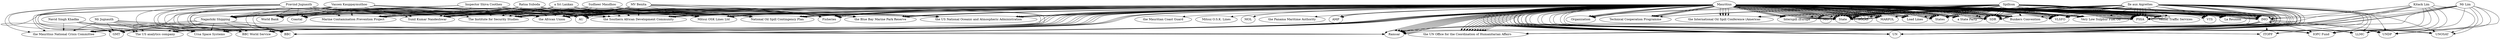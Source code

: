 // The Round Table
digraph {
	Mauritius
	Ramsar
	Mauritius -> Ramsar
	Mauritius
	Ramsar
	Mauritius -> Ramsar
	"Nagashiki Shipping"
	Ramsar
	"Nagashiki Shipping" -> Ramsar
	"Pravind Jugnauth"
	Ramsar
	"Pravind Jugnauth" -> Ramsar
	"Navid Singh Khadka"
	Ramsar
	"Navid Singh Khadka" -> Ramsar
	"Mr Jugnauth"
	Ramsar
	"Mr Jugnauth" -> Ramsar
	Mauritius
	Ramsar
	Mauritius -> Ramsar
	"Vassen Kauppaymuthoo"
	Ramsar
	"Vassen Kauppaymuthoo" -> Ramsar
	Mauritius
	GMT
	Mauritius -> GMT
	Mauritius
	GMT
	Mauritius -> GMT
	"Nagashiki Shipping"
	GMT
	"Nagashiki Shipping" -> GMT
	"Pravind Jugnauth"
	GMT
	"Pravind Jugnauth" -> GMT
	"Navid Singh Khadka"
	GMT
	"Navid Singh Khadka" -> GMT
	"Mr Jugnauth"
	GMT
	"Mr Jugnauth" -> GMT
	Mauritius
	GMT
	Mauritius -> GMT
	"Vassen Kauppaymuthoo"
	GMT
	"Vassen Kauppaymuthoo" -> GMT
	Mauritius
	"the Mauritius National Crisis Committee"
	Mauritius -> "the Mauritius National Crisis Committee"
	Mauritius
	"the Mauritius National Crisis Committee"
	Mauritius -> "the Mauritius National Crisis Committee"
	"Nagashiki Shipping"
	"the Mauritius National Crisis Committee"
	"Nagashiki Shipping" -> "the Mauritius National Crisis Committee"
	"Pravind Jugnauth"
	"the Mauritius National Crisis Committee"
	"Pravind Jugnauth" -> "the Mauritius National Crisis Committee"
	"Navid Singh Khadka"
	"the Mauritius National Crisis Committee"
	"Navid Singh Khadka" -> "the Mauritius National Crisis Committee"
	"Mr Jugnauth"
	"the Mauritius National Crisis Committee"
	"Mr Jugnauth" -> "the Mauritius National Crisis Committee"
	Mauritius
	"the Mauritius National Crisis Committee"
	Mauritius -> "the Mauritius National Crisis Committee"
	"Vassen Kauppaymuthoo"
	"the Mauritius National Crisis Committee"
	"Vassen Kauppaymuthoo" -> "the Mauritius National Crisis Committee"
	Mauritius
	"The US analytics company"
	Mauritius -> "The US analytics company"
	Mauritius
	"The US analytics company"
	Mauritius -> "The US analytics company"
	"Nagashiki Shipping"
	"The US analytics company"
	"Nagashiki Shipping" -> "The US analytics company"
	"Pravind Jugnauth"
	"The US analytics company"
	"Pravind Jugnauth" -> "The US analytics company"
	"Navid Singh Khadka"
	"The US analytics company"
	"Navid Singh Khadka" -> "The US analytics company"
	"Mr Jugnauth"
	"The US analytics company"
	"Mr Jugnauth" -> "The US analytics company"
	Mauritius
	"The US analytics company"
	Mauritius -> "The US analytics company"
	"Vassen Kauppaymuthoo"
	"The US analytics company"
	"Vassen Kauppaymuthoo" -> "The US analytics company"
	Mauritius
	"Ursa Space Systems"
	Mauritius -> "Ursa Space Systems"
	Mauritius
	"Ursa Space Systems"
	Mauritius -> "Ursa Space Systems"
	"Nagashiki Shipping"
	"Ursa Space Systems"
	"Nagashiki Shipping" -> "Ursa Space Systems"
	"Pravind Jugnauth"
	"Ursa Space Systems"
	"Pravind Jugnauth" -> "Ursa Space Systems"
	"Navid Singh Khadka"
	"Ursa Space Systems"
	"Navid Singh Khadka" -> "Ursa Space Systems"
	"Mr Jugnauth"
	"Ursa Space Systems"
	"Mr Jugnauth" -> "Ursa Space Systems"
	Mauritius
	"Ursa Space Systems"
	Mauritius -> "Ursa Space Systems"
	"Vassen Kauppaymuthoo"
	"Ursa Space Systems"
	"Vassen Kauppaymuthoo" -> "Ursa Space Systems"
	Mauritius
	"BBC World Service"
	Mauritius -> "BBC World Service"
	Mauritius
	"BBC World Service"
	Mauritius -> "BBC World Service"
	"Nagashiki Shipping"
	"BBC World Service"
	"Nagashiki Shipping" -> "BBC World Service"
	"Pravind Jugnauth"
	"BBC World Service"
	"Pravind Jugnauth" -> "BBC World Service"
	"Navid Singh Khadka"
	"BBC World Service"
	"Navid Singh Khadka" -> "BBC World Service"
	"Mr Jugnauth"
	"BBC World Service"
	"Mr Jugnauth" -> "BBC World Service"
	Mauritius
	"BBC World Service"
	Mauritius -> "BBC World Service"
	"Vassen Kauppaymuthoo"
	"BBC World Service"
	"Vassen Kauppaymuthoo" -> "BBC World Service"
	Mauritius
	BBC
	Mauritius -> BBC
	Mauritius
	BBC
	Mauritius -> BBC
	"Nagashiki Shipping"
	BBC
	"Nagashiki Shipping" -> BBC
	"Pravind Jugnauth"
	BBC
	"Pravind Jugnauth" -> BBC
	"Navid Singh Khadka"
	BBC
	"Navid Singh Khadka" -> BBC
	"Mr Jugnauth"
	BBC
	"Mr Jugnauth" -> BBC
	Mauritius
	BBC
	Mauritius -> BBC
	"Vassen Kauppaymuthoo"
	BBC
	"Vassen Kauppaymuthoo" -> BBC
	Mauritius
	MO
	Mauritius -> MO
	"Ile aux Aigrettes"
	MO
	"Ile aux Aigrettes" -> MO
	Mauritius
	MO
	Mauritius -> MO
	Mauritius
	MO
	Mauritius -> MO
	Mauritius
	MO
	Mauritius -> MO
	Spillcon
	MO
	Spillcon -> MO
	Mauritius
	"the UN Office for the Coordination of Humanitarian Affairs"
	Mauritius -> "the UN Office for the Coordination of Humanitarian Affairs"
	"Ile aux Aigrettes"
	"the UN Office for the Coordination of Humanitarian Affairs"
	"Ile aux Aigrettes" -> "the UN Office for the Coordination of Humanitarian Affairs"
	Mauritius
	"the UN Office for the Coordination of Humanitarian Affairs"
	Mauritius -> "the UN Office for the Coordination of Humanitarian Affairs"
	Mauritius
	"the UN Office for the Coordination of Humanitarian Affairs"
	Mauritius -> "the UN Office for the Coordination of Humanitarian Affairs"
	Mauritius
	"the UN Office for the Coordination of Humanitarian Affairs"
	Mauritius -> "the UN Office for the Coordination of Humanitarian Affairs"
	Spillcon
	"the UN Office for the Coordination of Humanitarian Affairs"
	Spillcon -> "the UN Office for the Coordination of Humanitarian Affairs"
	Mauritius
	UN
	Mauritius -> UN
	"Ile aux Aigrettes"
	UN
	"Ile aux Aigrettes" -> UN
	Mauritius
	UN
	Mauritius -> UN
	Mauritius
	UN
	Mauritius -> UN
	Mauritius
	UN
	Mauritius -> UN
	Spillcon
	UN
	Spillcon -> UN
	Mauritius
	IMO
	Mauritius -> IMO
	"Ile aux Aigrettes"
	IMO
	"Ile aux Aigrettes" -> IMO
	Mauritius
	IMO
	Mauritius -> IMO
	Mauritius
	IMO
	Mauritius -> IMO
	Mauritius
	IMO
	Mauritius -> IMO
	Spillcon
	IMO
	Spillcon -> IMO
	Mauritius
	"the UN Office for the Coordination of Humanitarian Affairs"
	Mauritius -> "the UN Office for the Coordination of Humanitarian Affairs"
	"Ile aux Aigrettes"
	"the UN Office for the Coordination of Humanitarian Affairs"
	"Ile aux Aigrettes" -> "the UN Office for the Coordination of Humanitarian Affairs"
	Mauritius
	"the UN Office for the Coordination of Humanitarian Affairs"
	Mauritius -> "the UN Office for the Coordination of Humanitarian Affairs"
	Mauritius
	"the UN Office for the Coordination of Humanitarian Affairs"
	Mauritius -> "the UN Office for the Coordination of Humanitarian Affairs"
	Mauritius
	"the UN Office for the Coordination of Humanitarian Affairs"
	Mauritius -> "the UN Office for the Coordination of Humanitarian Affairs"
	Spillcon
	"the UN Office for the Coordination of Humanitarian Affairs"
	Spillcon -> "the UN Office for the Coordination of Humanitarian Affairs"
	Mauritius
	UN
	Mauritius -> UN
	"Ile aux Aigrettes"
	UN
	"Ile aux Aigrettes" -> UN
	Mauritius
	UN
	Mauritius -> UN
	Mauritius
	UN
	Mauritius -> UN
	Mauritius
	UN
	Mauritius -> UN
	Spillcon
	UN
	Spillcon -> UN
	Mauritius
	State
	Mauritius -> State
	"Ile aux Aigrettes"
	State
	"Ile aux Aigrettes" -> State
	Mauritius
	State
	Mauritius -> State
	Mauritius
	State
	Mauritius -> State
	Mauritius
	State
	Mauritius -> State
	Spillcon
	State
	Spillcon -> State
	Mauritius
	Ramsar
	Mauritius -> Ramsar
	"Ile aux Aigrettes"
	Ramsar
	"Ile aux Aigrettes" -> Ramsar
	Mauritius
	Ramsar
	Mauritius -> Ramsar
	Mauritius
	Ramsar
	Mauritius -> Ramsar
	Mauritius
	Ramsar
	Mauritius -> Ramsar
	Spillcon
	Ramsar
	Spillcon -> Ramsar
	Mauritius
	SOLAS
	Mauritius -> SOLAS
	"Ile aux Aigrettes"
	SOLAS
	"Ile aux Aigrettes" -> SOLAS
	Mauritius
	SOLAS
	Mauritius -> SOLAS
	Mauritius
	SOLAS
	Mauritius -> SOLAS
	Mauritius
	SOLAS
	Mauritius -> SOLAS
	Spillcon
	SOLAS
	Spillcon -> SOLAS
	Mauritius
	MARPOL
	Mauritius -> MARPOL
	"Ile aux Aigrettes"
	MARPOL
	"Ile aux Aigrettes" -> MARPOL
	Mauritius
	MARPOL
	Mauritius -> MARPOL
	Mauritius
	MARPOL
	Mauritius -> MARPOL
	Mauritius
	MARPOL
	Mauritius -> MARPOL
	Spillcon
	MARPOL
	Spillcon -> MARPOL
	Mauritius
	"Load Lines"
	Mauritius -> "Load Lines"
	"Ile aux Aigrettes"
	"Load Lines"
	"Ile aux Aigrettes" -> "Load Lines"
	Mauritius
	"Load Lines"
	Mauritius -> "Load Lines"
	Mauritius
	"Load Lines"
	Mauritius -> "Load Lines"
	Mauritius
	"Load Lines"
	Mauritius -> "Load Lines"
	Spillcon
	"Load Lines"
	Spillcon -> "Load Lines"
	Mauritius
	State
	Mauritius -> State
	"Ile aux Aigrettes"
	State
	"Ile aux Aigrettes" -> State
	Mauritius
	State
	Mauritius -> State
	Mauritius
	State
	Mauritius -> State
	Mauritius
	State
	Mauritius -> State
	Spillcon
	State
	Spillcon -> State
	Mauritius
	State
	Mauritius -> State
	"Ile aux Aigrettes"
	State
	"Ile aux Aigrettes" -> State
	Mauritius
	State
	Mauritius -> State
	Mauritius
	State
	Mauritius -> State
	Mauritius
	State
	Mauritius -> State
	Spillcon
	State
	Spillcon -> State
	Mauritius
	States
	Mauritius -> States
	"Ile aux Aigrettes"
	States
	"Ile aux Aigrettes" -> States
	Mauritius
	States
	Mauritius -> States
	Mauritius
	States
	Mauritius -> States
	Mauritius
	States
	Mauritius -> States
	Spillcon
	States
	Spillcon -> States
	Mauritius
	State
	Mauritius -> State
	"Ile aux Aigrettes"
	State
	"Ile aux Aigrettes" -> State
	Mauritius
	State
	Mauritius -> State
	Mauritius
	State
	Mauritius -> State
	Mauritius
	State
	Mauritius -> State
	Spillcon
	State
	Spillcon -> State
	Mauritius
	"a State Party"
	Mauritius -> "a State Party"
	"Ile aux Aigrettes"
	"a State Party"
	"Ile aux Aigrettes" -> "a State Party"
	Mauritius
	"a State Party"
	Mauritius -> "a State Party"
	Mauritius
	"a State Party"
	Mauritius -> "a State Party"
	Mauritius
	"a State Party"
	Mauritius -> "a State Party"
	Spillcon
	"a State Party"
	Spillcon -> "a State Party"
	Mauritius
	SDR
	Mauritius -> SDR
	"Ile aux Aigrettes"
	SDR
	"Ile aux Aigrettes" -> SDR
	Mauritius
	SDR
	Mauritius -> SDR
	Mauritius
	SDR
	Mauritius -> SDR
	Mauritius
	SDR
	Mauritius -> SDR
	Spillcon
	SDR
	Spillcon -> SDR
	Mauritius
	"Bunkers Convention"
	Mauritius -> "Bunkers Convention"
	"Ile aux Aigrettes"
	"Bunkers Convention"
	"Ile aux Aigrettes" -> "Bunkers Convention"
	Mauritius
	"Bunkers Convention"
	Mauritius -> "Bunkers Convention"
	Mauritius
	"Bunkers Convention"
	Mauritius -> "Bunkers Convention"
	Mauritius
	"Bunkers Convention"
	Mauritius -> "Bunkers Convention"
	Spillcon
	"Bunkers Convention"
	Spillcon -> "Bunkers Convention"
	Mauritius
	SDR
	Mauritius -> SDR
	"Ile aux Aigrettes"
	SDR
	"Ile aux Aigrettes" -> SDR
	Mauritius
	SDR
	Mauritius -> SDR
	Mauritius
	SDR
	Mauritius -> SDR
	Mauritius
	SDR
	Mauritius -> SDR
	Spillcon
	SDR
	Spillcon -> SDR
	Mauritius
	SDR
	Mauritius -> SDR
	"Ile aux Aigrettes"
	SDR
	"Ile aux Aigrettes" -> SDR
	Mauritius
	SDR
	Mauritius -> SDR
	Mauritius
	SDR
	Mauritius -> SDR
	Mauritius
	SDR
	Mauritius -> SDR
	Spillcon
	SDR
	Spillcon -> SDR
	Mauritius
	VLSFO
	Mauritius -> VLSFO
	"Ile aux Aigrettes"
	VLSFO
	"Ile aux Aigrettes" -> VLSFO
	Mauritius
	VLSFO
	Mauritius -> VLSFO
	Mauritius
	VLSFO
	Mauritius -> VLSFO
	Mauritius
	VLSFO
	Mauritius -> VLSFO
	Spillcon
	VLSFO
	Spillcon -> VLSFO
	Mauritius
	"Very Low Sulphur Fuel Oil"
	Mauritius -> "Very Low Sulphur Fuel Oil"
	"Ile aux Aigrettes"
	"Very Low Sulphur Fuel Oil"
	"Ile aux Aigrettes" -> "Very Low Sulphur Fuel Oil"
	Mauritius
	"Very Low Sulphur Fuel Oil"
	Mauritius -> "Very Low Sulphur Fuel Oil"
	Mauritius
	"Very Low Sulphur Fuel Oil"
	Mauritius -> "Very Low Sulphur Fuel Oil"
	Mauritius
	"Very Low Sulphur Fuel Oil"
	Mauritius -> "Very Low Sulphur Fuel Oil"
	Spillcon
	"Very Low Sulphur Fuel Oil"
	Spillcon -> "Very Low Sulphur Fuel Oil"
	Mauritius
	VLSFO
	Mauritius -> VLSFO
	"Ile aux Aigrettes"
	VLSFO
	"Ile aux Aigrettes" -> VLSFO
	Mauritius
	VLSFO
	Mauritius -> VLSFO
	Mauritius
	VLSFO
	Mauritius -> VLSFO
	Mauritius
	VLSFO
	Mauritius -> VLSFO
	Spillcon
	VLSFO
	Spillcon -> VLSFO
	Mauritius
	PSSA
	Mauritius -> PSSA
	"Ile aux Aigrettes"
	PSSA
	"Ile aux Aigrettes" -> PSSA
	Mauritius
	PSSA
	Mauritius -> PSSA
	Mauritius
	PSSA
	Mauritius -> PSSA
	Mauritius
	PSSA
	Mauritius -> PSSA
	Spillcon
	PSSA
	Spillcon -> PSSA
	Mauritius
	PSSA
	Mauritius -> PSSA
	"Ile aux Aigrettes"
	PSSA
	"Ile aux Aigrettes" -> PSSA
	Mauritius
	PSSA
	Mauritius -> PSSA
	Mauritius
	PSSA
	Mauritius -> PSSA
	Mauritius
	PSSA
	Mauritius -> PSSA
	Spillcon
	PSSA
	Spillcon -> PSSA
	Mauritius
	PSSA
	Mauritius -> PSSA
	"Ile aux Aigrettes"
	PSSA
	"Ile aux Aigrettes" -> PSSA
	Mauritius
	PSSA
	Mauritius -> PSSA
	Mauritius
	PSSA
	Mauritius -> PSSA
	Mauritius
	PSSA
	Mauritius -> PSSA
	Spillcon
	PSSA
	Spillcon -> PSSA
	Mauritius
	PSSA
	Mauritius -> PSSA
	"Ile aux Aigrettes"
	PSSA
	"Ile aux Aigrettes" -> PSSA
	Mauritius
	PSSA
	Mauritius -> PSSA
	Mauritius
	PSSA
	Mauritius -> PSSA
	Mauritius
	PSSA
	Mauritius -> PSSA
	Spillcon
	PSSA
	Spillcon -> PSSA
	Mauritius
	"Vessel Traffic Services"
	Mauritius -> "Vessel Traffic Services"
	"Ile aux Aigrettes"
	"Vessel Traffic Services"
	"Ile aux Aigrettes" -> "Vessel Traffic Services"
	Mauritius
	"Vessel Traffic Services"
	Mauritius -> "Vessel Traffic Services"
	Mauritius
	"Vessel Traffic Services"
	Mauritius -> "Vessel Traffic Services"
	Mauritius
	"Vessel Traffic Services"
	Mauritius -> "Vessel Traffic Services"
	Spillcon
	"Vessel Traffic Services"
	Spillcon -> "Vessel Traffic Services"
	Mauritius
	VTS
	Mauritius -> VTS
	"Ile aux Aigrettes"
	VTS
	"Ile aux Aigrettes" -> VTS
	Mauritius
	VTS
	Mauritius -> VTS
	Mauritius
	VTS
	Mauritius -> VTS
	Mauritius
	VTS
	Mauritius -> VTS
	Spillcon
	VTS
	Spillcon -> VTS
	Mauritius
	PSSA
	Mauritius -> PSSA
	"Ile aux Aigrettes"
	PSSA
	"Ile aux Aigrettes" -> PSSA
	Mauritius
	PSSA
	Mauritius -> PSSA
	Mauritius
	PSSA
	Mauritius -> PSSA
	Mauritius
	PSSA
	Mauritius -> PSSA
	Spillcon
	PSSA
	Spillcon -> PSSA
	Mauritius
	"La Reunion"
	Mauritius -> "La Reunion"
	"Ile aux Aigrettes"
	"La Reunion"
	"Ile aux Aigrettes" -> "La Reunion"
	Mauritius
	"La Reunion"
	Mauritius -> "La Reunion"
	Mauritius
	"La Reunion"
	Mauritius -> "La Reunion"
	Mauritius
	"La Reunion"
	Mauritius -> "La Reunion"
	Spillcon
	"La Reunion"
	Spillcon -> "La Reunion"
	Mauritius
	State
	Mauritius -> State
	"Ile aux Aigrettes"
	State
	"Ile aux Aigrettes" -> State
	Mauritius
	State
	Mauritius -> State
	Mauritius
	State
	Mauritius -> State
	Mauritius
	State
	Mauritius -> State
	Spillcon
	State
	Spillcon -> State
	Mauritius
	Organization
	Mauritius -> Organization
	"Ile aux Aigrettes"
	Organization
	"Ile aux Aigrettes" -> Organization
	Mauritius
	Organization
	Mauritius -> Organization
	Mauritius
	Organization
	Mauritius -> Organization
	Mauritius
	Organization
	Mauritius -> Organization
	Spillcon
	Organization
	Spillcon -> Organization
	Mauritius
	IMO
	Mauritius -> IMO
	"Ile aux Aigrettes"
	IMO
	"Ile aux Aigrettes" -> IMO
	Mauritius
	IMO
	Mauritius -> IMO
	Mauritius
	IMO
	Mauritius -> IMO
	Mauritius
	IMO
	Mauritius -> IMO
	Spillcon
	IMO
	Spillcon -> IMO
	Mauritius
	"Technical Cooperation Programme"
	Mauritius -> "Technical Cooperation Programme"
	"Ile aux Aigrettes"
	"Technical Cooperation Programme"
	"Ile aux Aigrettes" -> "Technical Cooperation Programme"
	Mauritius
	"Technical Cooperation Programme"
	Mauritius -> "Technical Cooperation Programme"
	Mauritius
	"Technical Cooperation Programme"
	Mauritius -> "Technical Cooperation Programme"
	Mauritius
	"Technical Cooperation Programme"
	Mauritius -> "Technical Cooperation Programme"
	Spillcon
	"Technical Cooperation Programme"
	Spillcon -> "Technical Cooperation Programme"
	Mauritius
	IMO
	Mauritius -> IMO
	"Ile aux Aigrettes"
	IMO
	"Ile aux Aigrettes" -> IMO
	Mauritius
	IMO
	Mauritius -> IMO
	Mauritius
	IMO
	Mauritius -> IMO
	Mauritius
	IMO
	Mauritius -> IMO
	Spillcon
	IMO
	Spillcon -> IMO
	Mauritius
	State
	Mauritius -> State
	"Ile aux Aigrettes"
	State
	"Ile aux Aigrettes" -> State
	Mauritius
	State
	Mauritius -> State
	Mauritius
	State
	Mauritius -> State
	Mauritius
	State
	Mauritius -> State
	Spillcon
	State
	Spillcon -> State
	Mauritius
	States
	Mauritius -> States
	"Ile aux Aigrettes"
	States
	"Ile aux Aigrettes" -> States
	Mauritius
	States
	Mauritius -> States
	Mauritius
	States
	Mauritius -> States
	Mauritius
	States
	Mauritius -> States
	Spillcon
	States
	Spillcon -> States
	Mauritius
	"the International Oil Spill Conference (Americas"
	Mauritius -> "the International Oil Spill Conference (Americas"
	"Ile aux Aigrettes"
	"the International Oil Spill Conference (Americas"
	"Ile aux Aigrettes" -> "the International Oil Spill Conference (Americas"
	Mauritius
	"the International Oil Spill Conference (Americas"
	Mauritius -> "the International Oil Spill Conference (Americas"
	Mauritius
	"the International Oil Spill Conference (Americas"
	Mauritius -> "the International Oil Spill Conference (Americas"
	Mauritius
	"the International Oil Spill Conference (Americas"
	Mauritius -> "the International Oil Spill Conference (Americas"
	Spillcon
	"the International Oil Spill Conference (Americas"
	Spillcon -> "the International Oil Spill Conference (Americas"
	Mauritius
	"Interspill (Europe"
	Mauritius -> "Interspill (Europe"
	"Ile aux Aigrettes"
	"Interspill (Europe"
	"Ile aux Aigrettes" -> "Interspill (Europe"
	Mauritius
	"Interspill (Europe"
	Mauritius -> "Interspill (Europe"
	Mauritius
	"Interspill (Europe"
	Mauritius -> "Interspill (Europe"
	Mauritius
	"Interspill (Europe"
	Mauritius -> "Interspill (Europe"
	Spillcon
	"Interspill (Europe"
	Spillcon -> "Interspill (Europe"
	Mauritius
	"the Mauritian Coast Guard"
	Mauritius -> "the Mauritian Coast Guard"
	Mauritius
	"Mitsui O.S.K. Lines"
	Mauritius -> "Mitsui O.S.K. Lines"
	Mauritius
	MOL
	Mauritius -> MOL
	Mauritius
	"the Panama Maritime Authority"
	Mauritius -> "the Panama Maritime Authority"
	Mauritius
	AMP
	Mauritius -> AMP
	Mauritius
	AMP
	Mauritius -> AMP
	IMO
	"the UN Office for the Coordination of Humanitarian Affairs"
	IMO -> "the UN Office for the Coordination of Humanitarian Affairs"
	"Ile aux Aigrettes"
	"the UN Office for the Coordination of Humanitarian Affairs"
	"Ile aux Aigrettes" -> "the UN Office for the Coordination of Humanitarian Affairs"
	"Kitack Lim"
	"the UN Office for the Coordination of Humanitarian Affairs"
	"Kitack Lim" -> "the UN Office for the Coordination of Humanitarian Affairs"
	"Mr Lim"
	"the UN Office for the Coordination of Humanitarian Affairs"
	"Mr Lim" -> "the UN Office for the Coordination of Humanitarian Affairs"
	Mauritius
	"the UN Office for the Coordination of Humanitarian Affairs"
	Mauritius -> "the UN Office for the Coordination of Humanitarian Affairs"
	Mauritius
	"the UN Office for the Coordination of Humanitarian Affairs"
	Mauritius -> "the UN Office for the Coordination of Humanitarian Affairs"
	IMO
	UN
	IMO -> UN
	"Ile aux Aigrettes"
	UN
	"Ile aux Aigrettes" -> UN
	"Kitack Lim"
	UN
	"Kitack Lim" -> UN
	"Mr Lim"
	UN
	"Mr Lim" -> UN
	Mauritius
	UN
	Mauritius -> UN
	Mauritius
	UN
	Mauritius -> UN
	IMO
	Ramsar
	IMO -> Ramsar
	"Ile aux Aigrettes"
	Ramsar
	"Ile aux Aigrettes" -> Ramsar
	"Kitack Lim"
	Ramsar
	"Kitack Lim" -> Ramsar
	"Mr Lim"
	Ramsar
	"Mr Lim" -> Ramsar
	Mauritius
	Ramsar
	Mauritius -> Ramsar
	Mauritius
	Ramsar
	Mauritius -> Ramsar
	IMO
	UN
	IMO -> UN
	"Ile aux Aigrettes"
	UN
	"Ile aux Aigrettes" -> UN
	"Kitack Lim"
	UN
	"Kitack Lim" -> UN
	"Mr Lim"
	UN
	"Mr Lim" -> UN
	Mauritius
	UN
	Mauritius -> UN
	Mauritius
	UN
	Mauritius -> UN
	IMO
	UNDP
	IMO -> UNDP
	"Ile aux Aigrettes"
	UNDP
	"Ile aux Aigrettes" -> UNDP
	"Kitack Lim"
	UNDP
	"Kitack Lim" -> UNDP
	"Mr Lim"
	UNDP
	"Mr Lim" -> UNDP
	Mauritius
	UNDP
	Mauritius -> UNDP
	Mauritius
	UNDP
	Mauritius -> UNDP
	IMO
	UNOSAT
	IMO -> UNOSAT
	"Ile aux Aigrettes"
	UNOSAT
	"Ile aux Aigrettes" -> UNOSAT
	"Kitack Lim"
	UNOSAT
	"Kitack Lim" -> UNOSAT
	"Mr Lim"
	UNOSAT
	"Mr Lim" -> UNOSAT
	Mauritius
	UNOSAT
	Mauritius -> UNOSAT
	Mauritius
	UNOSAT
	Mauritius -> UNOSAT
	IMO
	ITOPF
	IMO -> ITOPF
	"Ile aux Aigrettes"
	ITOPF
	"Ile aux Aigrettes" -> ITOPF
	"Kitack Lim"
	ITOPF
	"Kitack Lim" -> ITOPF
	"Mr Lim"
	ITOPF
	"Mr Lim" -> ITOPF
	Mauritius
	ITOPF
	Mauritius -> ITOPF
	Mauritius
	ITOPF
	Mauritius -> ITOPF
	IMO
	IMO
	IMO -> IMO
	"Ile aux Aigrettes"
	IMO
	"Ile aux Aigrettes" -> IMO
	"Kitack Lim"
	IMO
	"Kitack Lim" -> IMO
	"Mr Lim"
	IMO
	"Mr Lim" -> IMO
	Mauritius
	IMO
	Mauritius -> IMO
	Mauritius
	IMO
	Mauritius -> IMO
	IMO
	LLMC
	IMO -> LLMC
	"Ile aux Aigrettes"
	LLMC
	"Ile aux Aigrettes" -> LLMC
	"Kitack Lim"
	LLMC
	"Kitack Lim" -> LLMC
	"Mr Lim"
	LLMC
	"Mr Lim" -> LLMC
	Mauritius
	LLMC
	Mauritius -> LLMC
	Mauritius
	LLMC
	Mauritius -> LLMC
	IMO
	"IOPC Fund"
	IMO -> "IOPC Fund"
	"Ile aux Aigrettes"
	"IOPC Fund"
	"Ile aux Aigrettes" -> "IOPC Fund"
	"Kitack Lim"
	"IOPC Fund"
	"Kitack Lim" -> "IOPC Fund"
	"Mr Lim"
	"IOPC Fund"
	"Mr Lim" -> "IOPC Fund"
	Mauritius
	"IOPC Fund"
	Mauritius -> "IOPC Fund"
	Mauritius
	"IOPC Fund"
	Mauritius -> "IOPC Fund"
	Mauritius
	"Nagashiki Shipping"
	Mauritius -> "Nagashiki Shipping"
	Mauritius
	"Nagashiki Shipping"
	Mauritius -> "Nagashiki Shipping"
	"Pravind Jugnauth"
	"Nagashiki Shipping"
	"Pravind Jugnauth" -> "Nagashiki Shipping"
	"Sudheer Maudhoo"
	"Nagashiki Shipping"
	"Sudheer Maudhoo" -> "Nagashiki Shipping"
	Mauritius
	"Nagashiki Shipping"
	Mauritius -> "Nagashiki Shipping"
	Mauritius
	"Nagashiki Shipping"
	Mauritius -> "Nagashiki Shipping"
	"Vassen Kauppaymuthoo"
	"Nagashiki Shipping"
	"Vassen Kauppaymuthoo" -> "Nagashiki Shipping"
	"MV Benita"
	"Nagashiki Shipping"
	"MV Benita" -> "Nagashiki Shipping"
	"Inspector Shiva Coothen"
	"Nagashiki Shipping"
	"Inspector Shiva Coothen" -> "Nagashiki Shipping"
	"Ratna Suboda"
	"Nagashiki Shipping"
	"Ratna Suboda" -> "Nagashiki Shipping"
	"a Sri Lankan"
	"Nagashiki Shipping"
	"a Sri Lankan" -> "Nagashiki Shipping"
	Mauritius
	"Mitsui OSK Lines Ltd"
	Mauritius -> "Mitsui OSK Lines Ltd"
	Mauritius
	"Mitsui OSK Lines Ltd"
	Mauritius -> "Mitsui OSK Lines Ltd"
	"Pravind Jugnauth"
	"Mitsui OSK Lines Ltd"
	"Pravind Jugnauth" -> "Mitsui OSK Lines Ltd"
	"Sudheer Maudhoo"
	"Mitsui OSK Lines Ltd"
	"Sudheer Maudhoo" -> "Mitsui OSK Lines Ltd"
	Mauritius
	"Mitsui OSK Lines Ltd"
	Mauritius -> "Mitsui OSK Lines Ltd"
	Mauritius
	"Mitsui OSK Lines Ltd"
	Mauritius -> "Mitsui OSK Lines Ltd"
	"Vassen Kauppaymuthoo"
	"Mitsui OSK Lines Ltd"
	"Vassen Kauppaymuthoo" -> "Mitsui OSK Lines Ltd"
	"MV Benita"
	"Mitsui OSK Lines Ltd"
	"MV Benita" -> "Mitsui OSK Lines Ltd"
	"Inspector Shiva Coothen"
	"Mitsui OSK Lines Ltd"
	"Inspector Shiva Coothen" -> "Mitsui OSK Lines Ltd"
	"Ratna Suboda"
	"Mitsui OSK Lines Ltd"
	"Ratna Suboda" -> "Mitsui OSK Lines Ltd"
	"a Sri Lankan"
	"Mitsui OSK Lines Ltd"
	"a Sri Lankan" -> "Mitsui OSK Lines Ltd"
	Mauritius
	"National Oil Spill Contingency Plan"
	Mauritius -> "National Oil Spill Contingency Plan"
	Mauritius
	"National Oil Spill Contingency Plan"
	Mauritius -> "National Oil Spill Contingency Plan"
	"Pravind Jugnauth"
	"National Oil Spill Contingency Plan"
	"Pravind Jugnauth" -> "National Oil Spill Contingency Plan"
	"Sudheer Maudhoo"
	"National Oil Spill Contingency Plan"
	"Sudheer Maudhoo" -> "National Oil Spill Contingency Plan"
	Mauritius
	"National Oil Spill Contingency Plan"
	Mauritius -> "National Oil Spill Contingency Plan"
	Mauritius
	"National Oil Spill Contingency Plan"
	Mauritius -> "National Oil Spill Contingency Plan"
	"Vassen Kauppaymuthoo"
	"National Oil Spill Contingency Plan"
	"Vassen Kauppaymuthoo" -> "National Oil Spill Contingency Plan"
	"MV Benita"
	"National Oil Spill Contingency Plan"
	"MV Benita" -> "National Oil Spill Contingency Plan"
	"Inspector Shiva Coothen"
	"National Oil Spill Contingency Plan"
	"Inspector Shiva Coothen" -> "National Oil Spill Contingency Plan"
	"Ratna Suboda"
	"National Oil Spill Contingency Plan"
	"Ratna Suboda" -> "National Oil Spill Contingency Plan"
	"a Sri Lankan"
	"National Oil Spill Contingency Plan"
	"a Sri Lankan" -> "National Oil Spill Contingency Plan"
	Mauritius
	Fisheries
	Mauritius -> Fisheries
	Mauritius
	Fisheries
	Mauritius -> Fisheries
	"Pravind Jugnauth"
	Fisheries
	"Pravind Jugnauth" -> Fisheries
	"Sudheer Maudhoo"
	Fisheries
	"Sudheer Maudhoo" -> Fisheries
	Mauritius
	Fisheries
	Mauritius -> Fisheries
	Mauritius
	Fisheries
	Mauritius -> Fisheries
	"Vassen Kauppaymuthoo"
	Fisheries
	"Vassen Kauppaymuthoo" -> Fisheries
	"MV Benita"
	Fisheries
	"MV Benita" -> Fisheries
	"Inspector Shiva Coothen"
	Fisheries
	"Inspector Shiva Coothen" -> Fisheries
	"Ratna Suboda"
	Fisheries
	"Ratna Suboda" -> Fisheries
	"a Sri Lankan"
	Fisheries
	"a Sri Lankan" -> Fisheries
	Mauritius
	BBC
	Mauritius -> BBC
	Mauritius
	BBC
	Mauritius -> BBC
	"Pravind Jugnauth"
	BBC
	"Pravind Jugnauth" -> BBC
	"Sudheer Maudhoo"
	BBC
	"Sudheer Maudhoo" -> BBC
	Mauritius
	BBC
	Mauritius -> BBC
	Mauritius
	BBC
	Mauritius -> BBC
	"Vassen Kauppaymuthoo"
	BBC
	"Vassen Kauppaymuthoo" -> BBC
	"MV Benita"
	BBC
	"MV Benita" -> BBC
	"Inspector Shiva Coothen"
	BBC
	"Inspector Shiva Coothen" -> BBC
	"Ratna Suboda"
	BBC
	"Ratna Suboda" -> BBC
	"a Sri Lankan"
	BBC
	"a Sri Lankan" -> BBC
	Mauritius
	"the Blue Bay Marine Park Reserve"
	Mauritius -> "the Blue Bay Marine Park Reserve"
	Mauritius
	"the Blue Bay Marine Park Reserve"
	Mauritius -> "the Blue Bay Marine Park Reserve"
	"Pravind Jugnauth"
	"the Blue Bay Marine Park Reserve"
	"Pravind Jugnauth" -> "the Blue Bay Marine Park Reserve"
	"Sudheer Maudhoo"
	"the Blue Bay Marine Park Reserve"
	"Sudheer Maudhoo" -> "the Blue Bay Marine Park Reserve"
	Mauritius
	"the Blue Bay Marine Park Reserve"
	Mauritius -> "the Blue Bay Marine Park Reserve"
	Mauritius
	"the Blue Bay Marine Park Reserve"
	Mauritius -> "the Blue Bay Marine Park Reserve"
	"Vassen Kauppaymuthoo"
	"the Blue Bay Marine Park Reserve"
	"Vassen Kauppaymuthoo" -> "the Blue Bay Marine Park Reserve"
	"MV Benita"
	"the Blue Bay Marine Park Reserve"
	"MV Benita" -> "the Blue Bay Marine Park Reserve"
	"Inspector Shiva Coothen"
	"the Blue Bay Marine Park Reserve"
	"Inspector Shiva Coothen" -> "the Blue Bay Marine Park Reserve"
	"Ratna Suboda"
	"the Blue Bay Marine Park Reserve"
	"Ratna Suboda" -> "the Blue Bay Marine Park Reserve"
	"a Sri Lankan"
	"the Blue Bay Marine Park Reserve"
	"a Sri Lankan" -> "the Blue Bay Marine Park Reserve"
	Mauritius
	"the US National Oceanic and Atmospheric Administration"
	Mauritius -> "the US National Oceanic and Atmospheric Administration"
	Mauritius
	"the US National Oceanic and Atmospheric Administration"
	Mauritius -> "the US National Oceanic and Atmospheric Administration"
	"Pravind Jugnauth"
	"the US National Oceanic and Atmospheric Administration"
	"Pravind Jugnauth" -> "the US National Oceanic and Atmospheric Administration"
	"Sudheer Maudhoo"
	"the US National Oceanic and Atmospheric Administration"
	"Sudheer Maudhoo" -> "the US National Oceanic and Atmospheric Administration"
	Mauritius
	"the US National Oceanic and Atmospheric Administration"
	Mauritius -> "the US National Oceanic and Atmospheric Administration"
	Mauritius
	"the US National Oceanic and Atmospheric Administration"
	Mauritius -> "the US National Oceanic and Atmospheric Administration"
	"Vassen Kauppaymuthoo"
	"the US National Oceanic and Atmospheric Administration"
	"Vassen Kauppaymuthoo" -> "the US National Oceanic and Atmospheric Administration"
	"MV Benita"
	"the US National Oceanic and Atmospheric Administration"
	"MV Benita" -> "the US National Oceanic and Atmospheric Administration"
	"Inspector Shiva Coothen"
	"the US National Oceanic and Atmospheric Administration"
	"Inspector Shiva Coothen" -> "the US National Oceanic and Atmospheric Administration"
	"Ratna Suboda"
	"the US National Oceanic and Atmospheric Administration"
	"Ratna Suboda" -> "the US National Oceanic and Atmospheric Administration"
	"a Sri Lankan"
	"the US National Oceanic and Atmospheric Administration"
	"a Sri Lankan" -> "the US National Oceanic and Atmospheric Administration"
	Mauritius
	"World Bank"
	Mauritius -> "World Bank"
	Mauritius
	"World Bank"
	Mauritius -> "World Bank"
	"Pravind Jugnauth"
	"World Bank"
	"Pravind Jugnauth" -> "World Bank"
	"Sudheer Maudhoo"
	"World Bank"
	"Sudheer Maudhoo" -> "World Bank"
	Mauritius
	"World Bank"
	Mauritius -> "World Bank"
	Mauritius
	"World Bank"
	Mauritius -> "World Bank"
	"Vassen Kauppaymuthoo"
	"World Bank"
	"Vassen Kauppaymuthoo" -> "World Bank"
	"MV Benita"
	"World Bank"
	"MV Benita" -> "World Bank"
	"Inspector Shiva Coothen"
	"World Bank"
	"Inspector Shiva Coothen" -> "World Bank"
	"Ratna Suboda"
	"World Bank"
	"Ratna Suboda" -> "World Bank"
	"a Sri Lankan"
	"World Bank"
	"a Sri Lankan" -> "World Bank"
	Mauritius
	Coastal
	Mauritius -> Coastal
	Mauritius
	Coastal
	Mauritius -> Coastal
	"Pravind Jugnauth"
	Coastal
	"Pravind Jugnauth" -> Coastal
	"Sudheer Maudhoo"
	Coastal
	"Sudheer Maudhoo" -> Coastal
	Mauritius
	Coastal
	Mauritius -> Coastal
	Mauritius
	Coastal
	Mauritius -> Coastal
	"Vassen Kauppaymuthoo"
	Coastal
	"Vassen Kauppaymuthoo" -> Coastal
	"MV Benita"
	Coastal
	"MV Benita" -> Coastal
	"Inspector Shiva Coothen"
	Coastal
	"Inspector Shiva Coothen" -> Coastal
	"Ratna Suboda"
	Coastal
	"Ratna Suboda" -> Coastal
	"a Sri Lankan"
	Coastal
	"a Sri Lankan" -> Coastal
	Mauritius
	"Marine Contamination Prevention Project"
	Mauritius -> "Marine Contamination Prevention Project"
	Mauritius
	"Marine Contamination Prevention Project"
	Mauritius -> "Marine Contamination Prevention Project"
	"Pravind Jugnauth"
	"Marine Contamination Prevention Project"
	"Pravind Jugnauth" -> "Marine Contamination Prevention Project"
	"Sudheer Maudhoo"
	"Marine Contamination Prevention Project"
	"Sudheer Maudhoo" -> "Marine Contamination Prevention Project"
	Mauritius
	"Marine Contamination Prevention Project"
	Mauritius -> "Marine Contamination Prevention Project"
	Mauritius
	"Marine Contamination Prevention Project"
	Mauritius -> "Marine Contamination Prevention Project"
	"Vassen Kauppaymuthoo"
	"Marine Contamination Prevention Project"
	"Vassen Kauppaymuthoo" -> "Marine Contamination Prevention Project"
	"MV Benita"
	"Marine Contamination Prevention Project"
	"MV Benita" -> "Marine Contamination Prevention Project"
	"Inspector Shiva Coothen"
	"Marine Contamination Prevention Project"
	"Inspector Shiva Coothen" -> "Marine Contamination Prevention Project"
	"Ratna Suboda"
	"Marine Contamination Prevention Project"
	"Ratna Suboda" -> "Marine Contamination Prevention Project"
	"a Sri Lankan"
	"Marine Contamination Prevention Project"
	"a Sri Lankan" -> "Marine Contamination Prevention Project"
	Mauritius
	"Sunil Kumar Nandeshwar"
	Mauritius -> "Sunil Kumar Nandeshwar"
	Mauritius
	"Sunil Kumar Nandeshwar"
	Mauritius -> "Sunil Kumar Nandeshwar"
	"Pravind Jugnauth"
	"Sunil Kumar Nandeshwar"
	"Pravind Jugnauth" -> "Sunil Kumar Nandeshwar"
	"Sudheer Maudhoo"
	"Sunil Kumar Nandeshwar"
	"Sudheer Maudhoo" -> "Sunil Kumar Nandeshwar"
	Mauritius
	"Sunil Kumar Nandeshwar"
	Mauritius -> "Sunil Kumar Nandeshwar"
	Mauritius
	"Sunil Kumar Nandeshwar"
	Mauritius -> "Sunil Kumar Nandeshwar"
	"Vassen Kauppaymuthoo"
	"Sunil Kumar Nandeshwar"
	"Vassen Kauppaymuthoo" -> "Sunil Kumar Nandeshwar"
	"MV Benita"
	"Sunil Kumar Nandeshwar"
	"MV Benita" -> "Sunil Kumar Nandeshwar"
	"Inspector Shiva Coothen"
	"Sunil Kumar Nandeshwar"
	"Inspector Shiva Coothen" -> "Sunil Kumar Nandeshwar"
	"Ratna Suboda"
	"Sunil Kumar Nandeshwar"
	"Ratna Suboda" -> "Sunil Kumar Nandeshwar"
	"a Sri Lankan"
	"Sunil Kumar Nandeshwar"
	"a Sri Lankan" -> "Sunil Kumar Nandeshwar"
	Mauritius
	"The Institute for Security Studies"
	Mauritius -> "The Institute for Security Studies"
	Mauritius
	"The Institute for Security Studies"
	Mauritius -> "The Institute for Security Studies"
	"Pravind Jugnauth"
	"The Institute for Security Studies"
	"Pravind Jugnauth" -> "The Institute for Security Studies"
	"Sudheer Maudhoo"
	"The Institute for Security Studies"
	"Sudheer Maudhoo" -> "The Institute for Security Studies"
	Mauritius
	"The Institute for Security Studies"
	Mauritius -> "The Institute for Security Studies"
	Mauritius
	"The Institute for Security Studies"
	Mauritius -> "The Institute for Security Studies"
	"Vassen Kauppaymuthoo"
	"The Institute for Security Studies"
	"Vassen Kauppaymuthoo" -> "The Institute for Security Studies"
	"MV Benita"
	"The Institute for Security Studies"
	"MV Benita" -> "The Institute for Security Studies"
	"Inspector Shiva Coothen"
	"The Institute for Security Studies"
	"Inspector Shiva Coothen" -> "The Institute for Security Studies"
	"Ratna Suboda"
	"The Institute for Security Studies"
	"Ratna Suboda" -> "The Institute for Security Studies"
	"a Sri Lankan"
	"The Institute for Security Studies"
	"a Sri Lankan" -> "The Institute for Security Studies"
	Mauritius
	"the African Union"
	Mauritius -> "the African Union"
	Mauritius
	"the African Union"
	Mauritius -> "the African Union"
	"Pravind Jugnauth"
	"the African Union"
	"Pravind Jugnauth" -> "the African Union"
	"Sudheer Maudhoo"
	"the African Union"
	"Sudheer Maudhoo" -> "the African Union"
	Mauritius
	"the African Union"
	Mauritius -> "the African Union"
	Mauritius
	"the African Union"
	Mauritius -> "the African Union"
	"Vassen Kauppaymuthoo"
	"the African Union"
	"Vassen Kauppaymuthoo" -> "the African Union"
	"MV Benita"
	"the African Union"
	"MV Benita" -> "the African Union"
	"Inspector Shiva Coothen"
	"the African Union"
	"Inspector Shiva Coothen" -> "the African Union"
	"Ratna Suboda"
	"the African Union"
	"Ratna Suboda" -> "the African Union"
	"a Sri Lankan"
	"the African Union"
	"a Sri Lankan" -> "the African Union"
	Mauritius
	AU
	Mauritius -> AU
	Mauritius
	AU
	Mauritius -> AU
	"Pravind Jugnauth"
	AU
	"Pravind Jugnauth" -> AU
	"Sudheer Maudhoo"
	AU
	"Sudheer Maudhoo" -> AU
	Mauritius
	AU
	Mauritius -> AU
	Mauritius
	AU
	Mauritius -> AU
	"Vassen Kauppaymuthoo"
	AU
	"Vassen Kauppaymuthoo" -> AU
	"MV Benita"
	AU
	"MV Benita" -> AU
	"Inspector Shiva Coothen"
	AU
	"Inspector Shiva Coothen" -> AU
	"Ratna Suboda"
	AU
	"Ratna Suboda" -> AU
	"a Sri Lankan"
	AU
	"a Sri Lankan" -> AU
	Mauritius
	"the Southern African Development Community"
	Mauritius -> "the Southern African Development Community"
	Mauritius
	"the Southern African Development Community"
	Mauritius -> "the Southern African Development Community"
	"Pravind Jugnauth"
	"the Southern African Development Community"
	"Pravind Jugnauth" -> "the Southern African Development Community"
	"Sudheer Maudhoo"
	"the Southern African Development Community"
	"Sudheer Maudhoo" -> "the Southern African Development Community"
	Mauritius
	"the Southern African Development Community"
	Mauritius -> "the Southern African Development Community"
	Mauritius
	"the Southern African Development Community"
	Mauritius -> "the Southern African Development Community"
	"Vassen Kauppaymuthoo"
	"the Southern African Development Community"
	"Vassen Kauppaymuthoo" -> "the Southern African Development Community"
	"MV Benita"
	"the Southern African Development Community"
	"MV Benita" -> "the Southern African Development Community"
	"Inspector Shiva Coothen"
	"the Southern African Development Community"
	"Inspector Shiva Coothen" -> "the Southern African Development Community"
	"Ratna Suboda"
	"the Southern African Development Community"
	"Ratna Suboda" -> "the Southern African Development Community"
	"a Sri Lankan"
	"the Southern African Development Community"
	"a Sri Lankan" -> "the Southern African Development Community"
}
